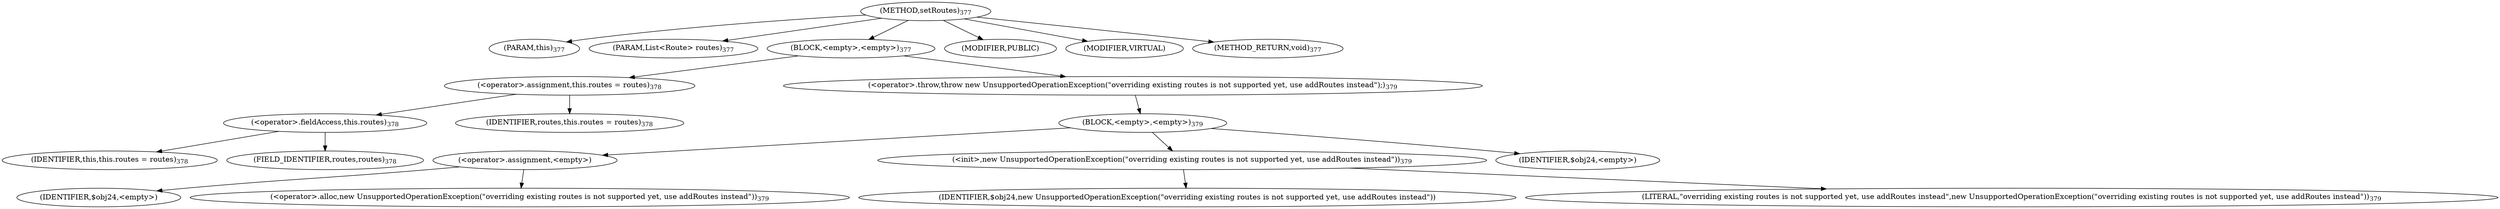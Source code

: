 digraph "setRoutes" {  
"1256" [label = <(METHOD,setRoutes)<SUB>377</SUB>> ]
"50" [label = <(PARAM,this)<SUB>377</SUB>> ]
"1257" [label = <(PARAM,List&lt;Route&gt; routes)<SUB>377</SUB>> ]
"1258" [label = <(BLOCK,&lt;empty&gt;,&lt;empty&gt;)<SUB>377</SUB>> ]
"1259" [label = <(&lt;operator&gt;.assignment,this.routes = routes)<SUB>378</SUB>> ]
"1260" [label = <(&lt;operator&gt;.fieldAccess,this.routes)<SUB>378</SUB>> ]
"49" [label = <(IDENTIFIER,this,this.routes = routes)<SUB>378</SUB>> ]
"1261" [label = <(FIELD_IDENTIFIER,routes,routes)<SUB>378</SUB>> ]
"1262" [label = <(IDENTIFIER,routes,this.routes = routes)<SUB>378</SUB>> ]
"1263" [label = <(&lt;operator&gt;.throw,throw new UnsupportedOperationException(&quot;overriding existing routes is not supported yet, use addRoutes instead&quot;);)<SUB>379</SUB>> ]
"1264" [label = <(BLOCK,&lt;empty&gt;,&lt;empty&gt;)<SUB>379</SUB>> ]
"1265" [label = <(&lt;operator&gt;.assignment,&lt;empty&gt;)> ]
"1266" [label = <(IDENTIFIER,$obj24,&lt;empty&gt;)> ]
"1267" [label = <(&lt;operator&gt;.alloc,new UnsupportedOperationException(&quot;overriding existing routes is not supported yet, use addRoutes instead&quot;))<SUB>379</SUB>> ]
"1268" [label = <(&lt;init&gt;,new UnsupportedOperationException(&quot;overriding existing routes is not supported yet, use addRoutes instead&quot;))<SUB>379</SUB>> ]
"1269" [label = <(IDENTIFIER,$obj24,new UnsupportedOperationException(&quot;overriding existing routes is not supported yet, use addRoutes instead&quot;))> ]
"1270" [label = <(LITERAL,&quot;overriding existing routes is not supported yet, use addRoutes instead&quot;,new UnsupportedOperationException(&quot;overriding existing routes is not supported yet, use addRoutes instead&quot;))<SUB>379</SUB>> ]
"1271" [label = <(IDENTIFIER,$obj24,&lt;empty&gt;)> ]
"1272" [label = <(MODIFIER,PUBLIC)> ]
"1273" [label = <(MODIFIER,VIRTUAL)> ]
"1274" [label = <(METHOD_RETURN,void)<SUB>377</SUB>> ]
  "1256" -> "50" 
  "1256" -> "1257" 
  "1256" -> "1258" 
  "1256" -> "1272" 
  "1256" -> "1273" 
  "1256" -> "1274" 
  "1258" -> "1259" 
  "1258" -> "1263" 
  "1259" -> "1260" 
  "1259" -> "1262" 
  "1260" -> "49" 
  "1260" -> "1261" 
  "1263" -> "1264" 
  "1264" -> "1265" 
  "1264" -> "1268" 
  "1264" -> "1271" 
  "1265" -> "1266" 
  "1265" -> "1267" 
  "1268" -> "1269" 
  "1268" -> "1270" 
}
